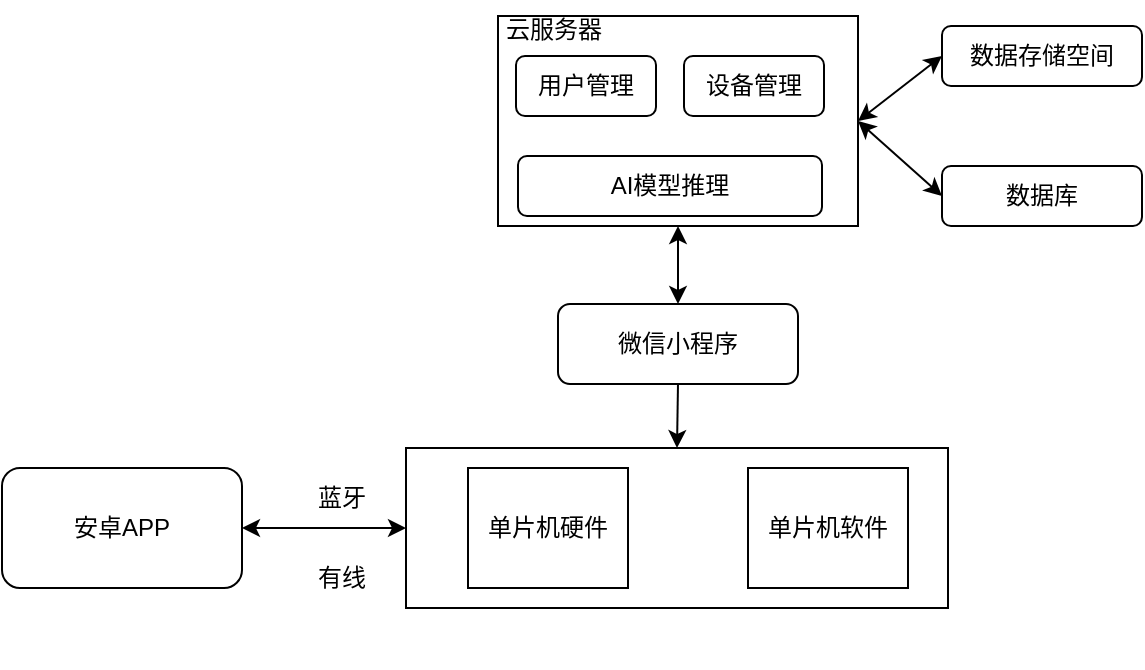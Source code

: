 <mxfile version="26.1.0">
  <diagram name="第 1 页" id="fM7v8zDCmkdMlTbwOrmR">
    <mxGraphModel dx="1421" dy="1578" grid="1" gridSize="10" guides="1" tooltips="1" connect="1" arrows="1" fold="1" page="1" pageScale="1" pageWidth="827" pageHeight="1169" math="0" shadow="0">
      <root>
        <mxCell id="0" />
        <mxCell id="1" parent="0" />
        <mxCell id="OEyQ0tjbLL6TsNNDfpWR-4" value="安卓APP" style="rounded=1;whiteSpace=wrap;html=1;" vertex="1" parent="1">
          <mxGeometry x="-50" y="480" width="120" height="60" as="geometry" />
        </mxCell>
        <mxCell id="OEyQ0tjbLL6TsNNDfpWR-7" value="" style="group" vertex="1" connectable="0" parent="1">
          <mxGeometry x="163" y="470" width="260" height="110" as="geometry" />
        </mxCell>
        <mxCell id="OEyQ0tjbLL6TsNNDfpWR-1" value="" style="rounded=0;whiteSpace=wrap;html=1;" vertex="1" parent="OEyQ0tjbLL6TsNNDfpWR-7">
          <mxGeometry x="-11" width="271" height="80" as="geometry" />
        </mxCell>
        <mxCell id="OEyQ0tjbLL6TsNNDfpWR-2" value="单片机硬件" style="rounded=0;whiteSpace=wrap;html=1;" vertex="1" parent="OEyQ0tjbLL6TsNNDfpWR-7">
          <mxGeometry x="20" y="10" width="80" height="60" as="geometry" />
        </mxCell>
        <mxCell id="OEyQ0tjbLL6TsNNDfpWR-3" value="单片机软件" style="rounded=0;whiteSpace=wrap;html=1;" vertex="1" parent="OEyQ0tjbLL6TsNNDfpWR-7">
          <mxGeometry x="160" y="10" width="80" height="60" as="geometry" />
        </mxCell>
        <mxCell id="OEyQ0tjbLL6TsNNDfpWR-9" value="有线" style="text;strokeColor=none;align=center;fillColor=none;html=1;verticalAlign=middle;whiteSpace=wrap;rounded=0;" vertex="1" parent="1">
          <mxGeometry x="90" y="520" width="60" height="30" as="geometry" />
        </mxCell>
        <mxCell id="OEyQ0tjbLL6TsNNDfpWR-10" value="蓝牙" style="text;strokeColor=none;align=center;fillColor=none;html=1;verticalAlign=middle;whiteSpace=wrap;rounded=0;" vertex="1" parent="1">
          <mxGeometry x="90" y="480" width="60" height="30" as="geometry" />
        </mxCell>
        <mxCell id="OEyQ0tjbLL6TsNNDfpWR-13" value="" style="endArrow=classic;startArrow=classic;html=1;rounded=0;entryX=0;entryY=0.5;entryDx=0;entryDy=0;exitX=1;exitY=0.5;exitDx=0;exitDy=0;" edge="1" parent="1" source="OEyQ0tjbLL6TsNNDfpWR-4" target="OEyQ0tjbLL6TsNNDfpWR-1">
          <mxGeometry width="50" height="50" relative="1" as="geometry">
            <mxPoint x="60" y="550" as="sourcePoint" />
            <mxPoint x="110" y="500" as="targetPoint" />
          </mxGeometry>
        </mxCell>
        <mxCell id="OEyQ0tjbLL6TsNNDfpWR-26" style="edgeStyle=orthogonalEdgeStyle;rounded=0;orthogonalLoop=1;jettySize=auto;html=1;exitX=0.5;exitY=0;exitDx=0;exitDy=0;entryX=0.5;entryY=1;entryDx=0;entryDy=0;startArrow=classic;startFill=1;" edge="1" parent="1" source="OEyQ0tjbLL6TsNNDfpWR-14" target="OEyQ0tjbLL6TsNNDfpWR-17">
          <mxGeometry relative="1" as="geometry" />
        </mxCell>
        <mxCell id="OEyQ0tjbLL6TsNNDfpWR-14" value="微信小程序" style="rounded=1;whiteSpace=wrap;html=1;" vertex="1" parent="1">
          <mxGeometry x="228" y="398" width="120" height="40" as="geometry" />
        </mxCell>
        <mxCell id="OEyQ0tjbLL6TsNNDfpWR-15" value="" style="endArrow=none;startArrow=classic;html=1;rounded=0;entryX=0.5;entryY=1;entryDx=0;entryDy=0;exitX=0.5;exitY=0;exitDx=0;exitDy=0;startFill=1;" edge="1" parent="1" source="OEyQ0tjbLL6TsNNDfpWR-1" target="OEyQ0tjbLL6TsNNDfpWR-14">
          <mxGeometry width="50" height="50" relative="1" as="geometry">
            <mxPoint x="250" y="420" as="sourcePoint" />
            <mxPoint x="300" y="370" as="targetPoint" />
          </mxGeometry>
        </mxCell>
        <mxCell id="OEyQ0tjbLL6TsNNDfpWR-24" style="rounded=0;orthogonalLoop=1;jettySize=auto;html=1;exitX=1;exitY=0.5;exitDx=0;exitDy=0;entryX=0;entryY=0.5;entryDx=0;entryDy=0;startArrow=classic;startFill=1;" edge="1" parent="1" source="OEyQ0tjbLL6TsNNDfpWR-17" target="OEyQ0tjbLL6TsNNDfpWR-20">
          <mxGeometry relative="1" as="geometry" />
        </mxCell>
        <mxCell id="OEyQ0tjbLL6TsNNDfpWR-25" style="rounded=0;orthogonalLoop=1;jettySize=auto;html=1;exitX=1;exitY=0.5;exitDx=0;exitDy=0;entryX=0;entryY=0.5;entryDx=0;entryDy=0;startArrow=classic;startFill=1;" edge="1" parent="1" source="OEyQ0tjbLL6TsNNDfpWR-17" target="OEyQ0tjbLL6TsNNDfpWR-22">
          <mxGeometry relative="1" as="geometry" />
        </mxCell>
        <mxCell id="OEyQ0tjbLL6TsNNDfpWR-20" value="数据存储空间" style="rounded=1;whiteSpace=wrap;html=1;" vertex="1" parent="1">
          <mxGeometry x="420" y="259" width="100" height="30" as="geometry" />
        </mxCell>
        <mxCell id="OEyQ0tjbLL6TsNNDfpWR-22" value="数据库" style="rounded=1;whiteSpace=wrap;html=1;" vertex="1" parent="1">
          <mxGeometry x="420" y="329" width="100" height="30" as="geometry" />
        </mxCell>
        <mxCell id="OEyQ0tjbLL6TsNNDfpWR-27" value="" style="group" vertex="1" connectable="0" parent="1">
          <mxGeometry x="196" y="246" width="182" height="113" as="geometry" />
        </mxCell>
        <mxCell id="OEyQ0tjbLL6TsNNDfpWR-17" value="" style="rounded=0;whiteSpace=wrap;html=1;" vertex="1" parent="OEyQ0tjbLL6TsNNDfpWR-27">
          <mxGeometry x="2" y="8" width="180" height="105" as="geometry" />
        </mxCell>
        <mxCell id="OEyQ0tjbLL6TsNNDfpWR-16" value="用户管理" style="rounded=1;whiteSpace=wrap;html=1;" vertex="1" parent="OEyQ0tjbLL6TsNNDfpWR-27">
          <mxGeometry x="11" y="28" width="70" height="30" as="geometry" />
        </mxCell>
        <mxCell id="OEyQ0tjbLL6TsNNDfpWR-18" value="设备管理" style="rounded=1;whiteSpace=wrap;html=1;" vertex="1" parent="OEyQ0tjbLL6TsNNDfpWR-27">
          <mxGeometry x="95" y="28" width="70" height="30" as="geometry" />
        </mxCell>
        <mxCell id="OEyQ0tjbLL6TsNNDfpWR-19" value="AI模型推理" style="rounded=1;whiteSpace=wrap;html=1;" vertex="1" parent="OEyQ0tjbLL6TsNNDfpWR-27">
          <mxGeometry x="12" y="78" width="152" height="30" as="geometry" />
        </mxCell>
        <mxCell id="OEyQ0tjbLL6TsNNDfpWR-21" value="云服务器" style="text;strokeColor=none;align=center;fillColor=none;html=1;verticalAlign=middle;whiteSpace=wrap;rounded=0;" vertex="1" parent="OEyQ0tjbLL6TsNNDfpWR-27">
          <mxGeometry width="60" height="30" as="geometry" />
        </mxCell>
      </root>
    </mxGraphModel>
  </diagram>
</mxfile>
